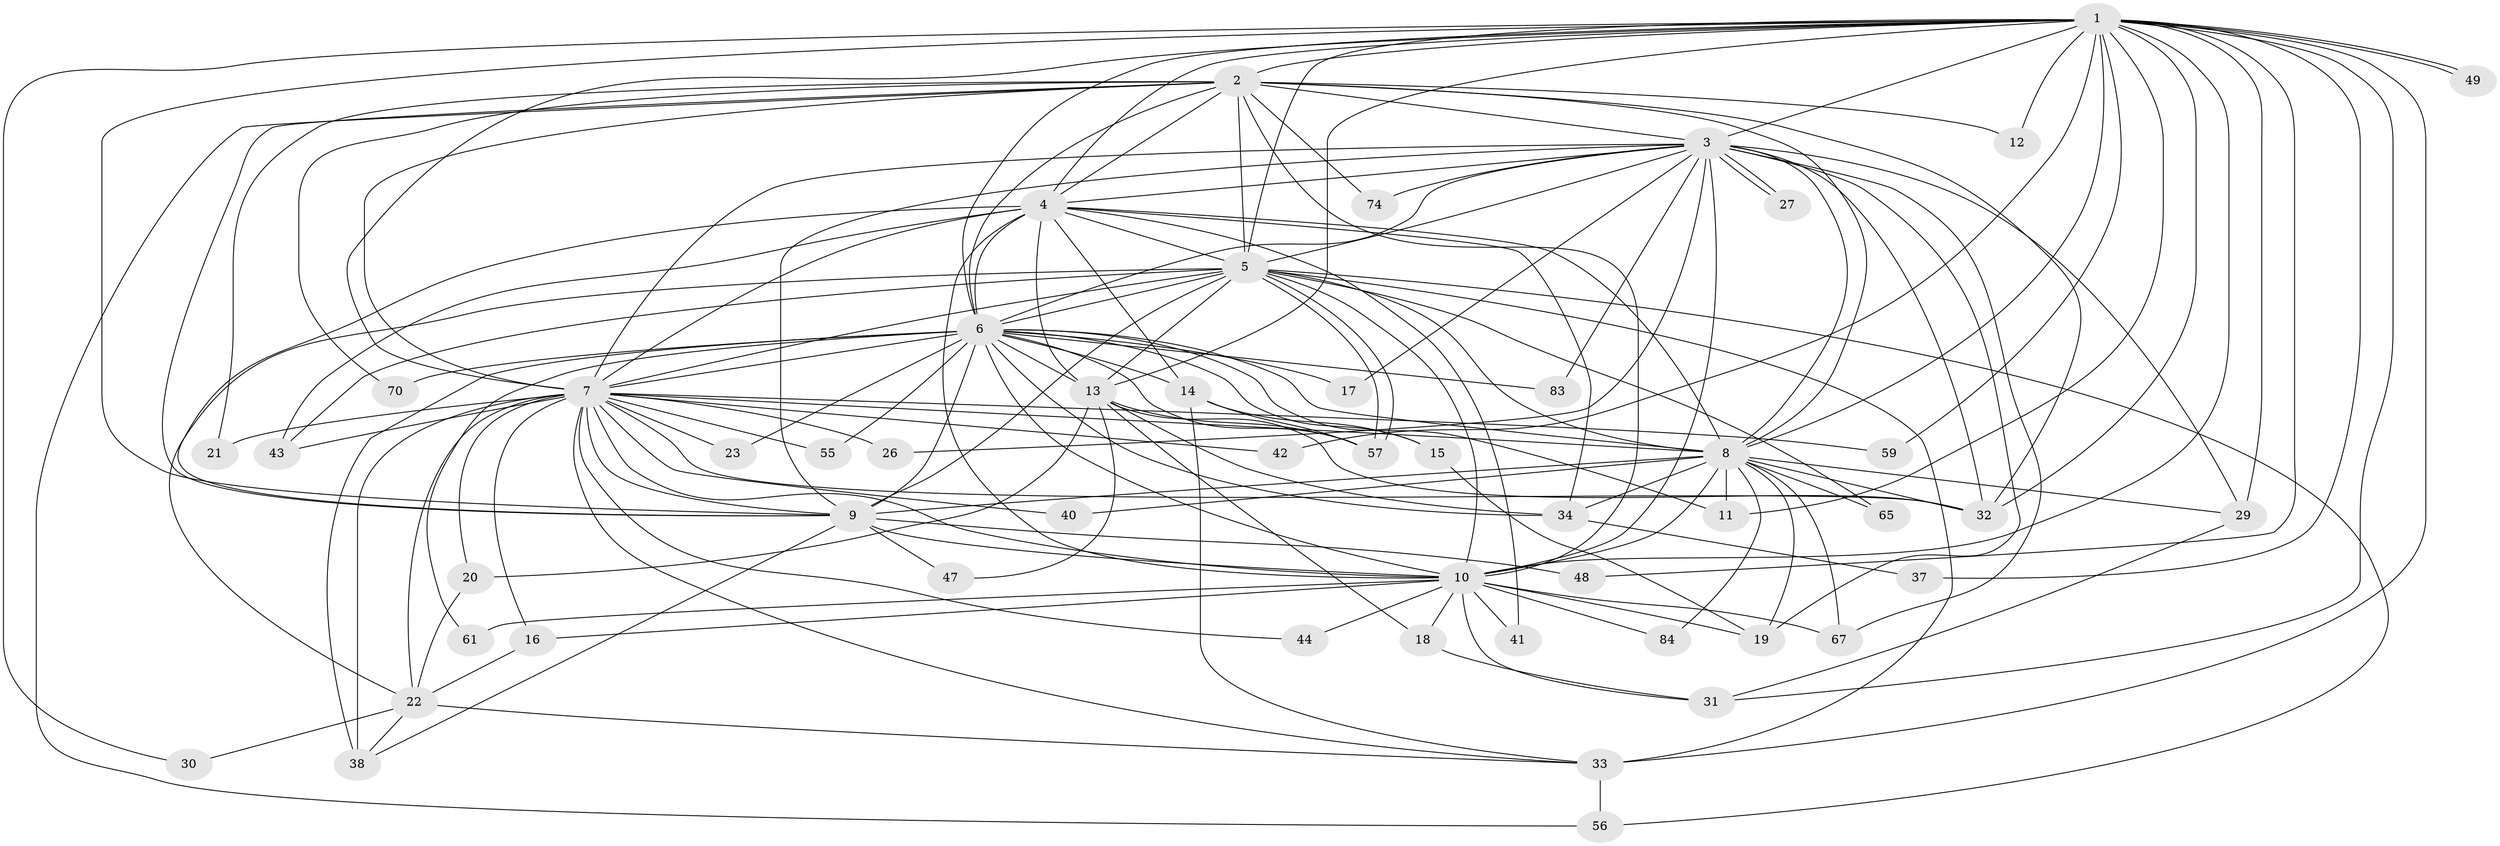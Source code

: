 // original degree distribution, {23: 0.022988505747126436, 16: 0.011494252873563218, 19: 0.022988505747126436, 14: 0.022988505747126436, 20: 0.011494252873563218, 25: 0.011494252873563218, 18: 0.011494252873563218, 4: 0.05747126436781609, 2: 0.6091954022988506, 10: 0.011494252873563218, 5: 0.034482758620689655, 3: 0.13793103448275862, 7: 0.022988505747126436, 6: 0.011494252873563218}
// Generated by graph-tools (version 1.1) at 2025/17/03/04/25 18:17:18]
// undirected, 52 vertices, 156 edges
graph export_dot {
graph [start="1"]
  node [color=gray90,style=filled];
  1;
  2;
  3;
  4;
  5 [super="+35"];
  6;
  7;
  8;
  9 [super="+24+81"];
  10;
  11 [super="+85+66"];
  12;
  13 [super="+76+28"];
  14;
  15;
  16;
  17;
  18;
  19 [super="+25"];
  20;
  21;
  22 [super="+58+64+78+75"];
  23;
  26;
  27;
  29 [super="+69+60"];
  30;
  31 [super="+45"];
  32 [super="+62+79+77+68+50"];
  33 [super="+52+39+54"];
  34 [super="+86+72"];
  37;
  38 [super="+46+53"];
  40;
  41;
  42;
  43 [super="+51"];
  44;
  47;
  48;
  49;
  55;
  56 [super="+73"];
  57 [super="+63+71"];
  59;
  61;
  65;
  67 [super="+82"];
  70;
  74;
  83;
  84;
  1 -- 2;
  1 -- 3;
  1 -- 4;
  1 -- 5;
  1 -- 6;
  1 -- 7;
  1 -- 8;
  1 -- 9;
  1 -- 10;
  1 -- 12;
  1 -- 13;
  1 -- 29;
  1 -- 30;
  1 -- 31;
  1 -- 37;
  1 -- 42;
  1 -- 48;
  1 -- 49;
  1 -- 49;
  1 -- 59;
  1 -- 32;
  1 -- 11;
  1 -- 33;
  2 -- 3;
  2 -- 4;
  2 -- 5;
  2 -- 6;
  2 -- 7;
  2 -- 8;
  2 -- 9;
  2 -- 10;
  2 -- 12;
  2 -- 21;
  2 -- 56;
  2 -- 70;
  2 -- 74;
  2 -- 32 [weight=2];
  3 -- 4;
  3 -- 5;
  3 -- 6;
  3 -- 7;
  3 -- 8;
  3 -- 9;
  3 -- 10;
  3 -- 17;
  3 -- 26;
  3 -- 27;
  3 -- 27;
  3 -- 29;
  3 -- 32;
  3 -- 67;
  3 -- 74;
  3 -- 83;
  3 -- 19;
  4 -- 5;
  4 -- 6;
  4 -- 7;
  4 -- 8;
  4 -- 9;
  4 -- 10;
  4 -- 14;
  4 -- 34;
  4 -- 41;
  4 -- 43;
  4 -- 13;
  5 -- 6;
  5 -- 7;
  5 -- 8;
  5 -- 9 [weight=3];
  5 -- 10;
  5 -- 13;
  5 -- 33 [weight=2];
  5 -- 56;
  5 -- 57;
  5 -- 57;
  5 -- 65;
  5 -- 43;
  5 -- 22;
  6 -- 7;
  6 -- 8;
  6 -- 9;
  6 -- 10;
  6 -- 11 [weight=2];
  6 -- 14;
  6 -- 15;
  6 -- 17;
  6 -- 23;
  6 -- 55;
  6 -- 61;
  6 -- 70;
  6 -- 83;
  6 -- 57;
  6 -- 34;
  6 -- 38;
  6 -- 13;
  7 -- 8;
  7 -- 9;
  7 -- 10;
  7 -- 16;
  7 -- 20;
  7 -- 21;
  7 -- 23;
  7 -- 26;
  7 -- 33;
  7 -- 38 [weight=2];
  7 -- 40;
  7 -- 42;
  7 -- 43;
  7 -- 44;
  7 -- 55;
  7 -- 59;
  7 -- 22;
  7 -- 32;
  8 -- 9 [weight=2];
  8 -- 10;
  8 -- 11;
  8 -- 19;
  8 -- 32;
  8 -- 34;
  8 -- 40;
  8 -- 65;
  8 -- 84;
  8 -- 67;
  8 -- 29;
  9 -- 10;
  9 -- 38;
  9 -- 47;
  9 -- 48;
  10 -- 16;
  10 -- 18;
  10 -- 41;
  10 -- 44;
  10 -- 61;
  10 -- 67;
  10 -- 84;
  10 -- 31;
  10 -- 19;
  13 -- 18;
  13 -- 20;
  13 -- 47;
  13 -- 57;
  13 -- 34;
  13 -- 32;
  14 -- 15;
  14 -- 57;
  14 -- 33;
  15 -- 19;
  16 -- 22;
  18 -- 31;
  20 -- 22 [weight=2];
  22 -- 30;
  22 -- 33;
  22 -- 38;
  29 -- 31;
  33 -- 56;
  34 -- 37;
}
